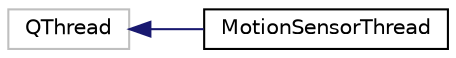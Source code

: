 digraph "Graphical Class Hierarchy"
{
 // LATEX_PDF_SIZE
  edge [fontname="Helvetica",fontsize="10",labelfontname="Helvetica",labelfontsize="10"];
  node [fontname="Helvetica",fontsize="10",shape=record];
  rankdir="LR";
  Node1 [label="QThread",height=0.2,width=0.4,color="grey75", fillcolor="white", style="filled",tooltip=" "];
  Node1 -> Node0 [dir="back",color="midnightblue",fontsize="10",style="solid",fontname="Helvetica"];
  Node0 [label="MotionSensorThread",height=0.2,width=0.4,color="black", fillcolor="white", style="filled",URL="$classMotionSensorThread.html",tooltip="Class used to interface Raspberry Pi with Passive Infrared (PIR) motion sensor readings from the Ardu..."];
}
